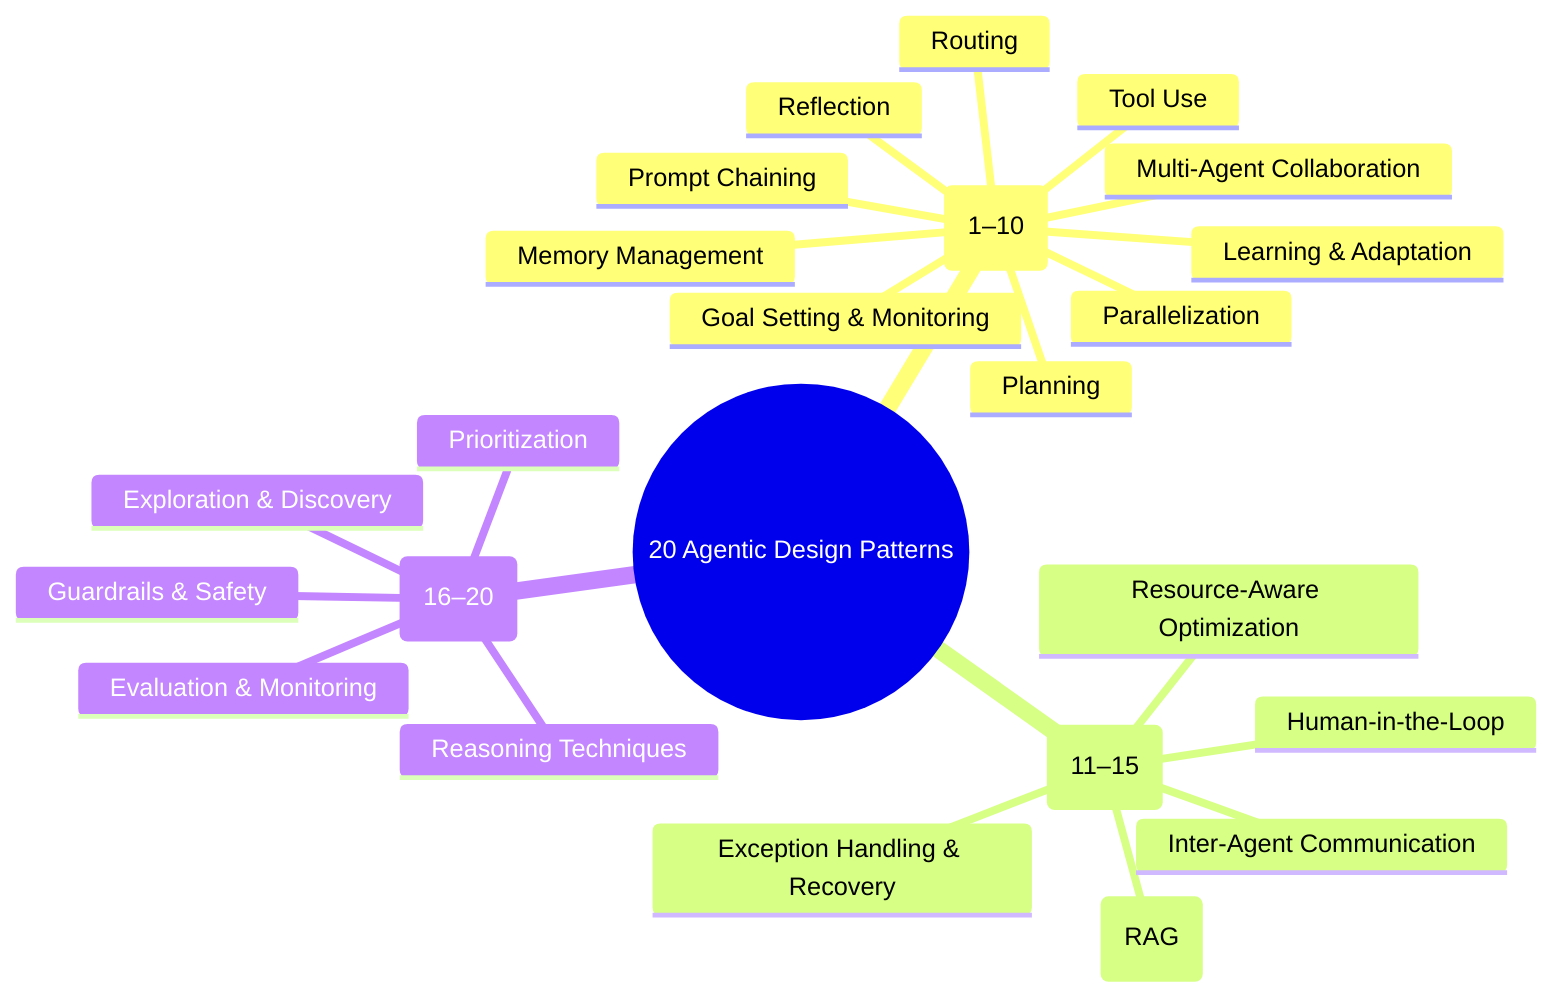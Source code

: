 mindmap
  root((20 Agentic Design Patterns))
    Core (1–10)
      Prompt Chaining
      Routing
      Parallelization
      Reflection
      Tool Use
      Planning
      Multi-Agent Collaboration
      Memory Management
      Learning & Adaptation
      Goal Setting & Monitoring
    Reliability (11–15)
      Exception Handling & Recovery
      Human-in-the-Loop
      Retrieval (RAG)
      Inter-Agent Communication
      Resource-Aware Optimization
    Reasoning (16–20)
      Reasoning Techniques
      Evaluation & Monitoring
      Guardrails & Safety
      Prioritization
      Exploration & Discovery